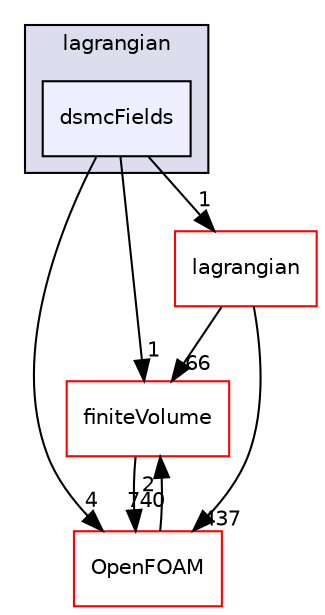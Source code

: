 digraph "src/functionObjects/lagrangian/dsmcFields" {
  bgcolor=transparent;
  compound=true
  node [ fontsize="10", fontname="Helvetica"];
  edge [ labelfontsize="10", labelfontname="Helvetica"];
  subgraph clusterdir_d9814129caaca576fbd52a4e4170397d {
    graph [ bgcolor="#ddddee", pencolor="black", label="lagrangian" fontname="Helvetica", fontsize="10", URL="dir_d9814129caaca576fbd52a4e4170397d.html"]
  dir_8d6b63998c34b9855ae55ad5ad2cc93f [shape=box, label="dsmcFields", style="filled", fillcolor="#eeeeff", pencolor="black", URL="dir_8d6b63998c34b9855ae55ad5ad2cc93f.html"];
  }
  dir_9bd15774b555cf7259a6fa18f99fe99b [shape=box label="finiteVolume" color="red" URL="dir_9bd15774b555cf7259a6fa18f99fe99b.html"];
  dir_c5473ff19b20e6ec4dfe5c310b3778a8 [shape=box label="OpenFOAM" color="red" URL="dir_c5473ff19b20e6ec4dfe5c310b3778a8.html"];
  dir_f8c25efc4b6f6a8502a42d5af7554d23 [shape=box label="lagrangian" color="red" URL="dir_f8c25efc4b6f6a8502a42d5af7554d23.html"];
  dir_9bd15774b555cf7259a6fa18f99fe99b->dir_c5473ff19b20e6ec4dfe5c310b3778a8 [headlabel="740", labeldistance=1.5 headhref="dir_000873_001927.html"];
  dir_8d6b63998c34b9855ae55ad5ad2cc93f->dir_9bd15774b555cf7259a6fa18f99fe99b [headlabel="1", labeldistance=1.5 headhref="dir_001289_000873.html"];
  dir_8d6b63998c34b9855ae55ad5ad2cc93f->dir_c5473ff19b20e6ec4dfe5c310b3778a8 [headlabel="4", labeldistance=1.5 headhref="dir_001289_001927.html"];
  dir_8d6b63998c34b9855ae55ad5ad2cc93f->dir_f8c25efc4b6f6a8502a42d5af7554d23 [headlabel="1", labeldistance=1.5 headhref="dir_001289_001395.html"];
  dir_c5473ff19b20e6ec4dfe5c310b3778a8->dir_9bd15774b555cf7259a6fa18f99fe99b [headlabel="2", labeldistance=1.5 headhref="dir_001927_000873.html"];
  dir_f8c25efc4b6f6a8502a42d5af7554d23->dir_9bd15774b555cf7259a6fa18f99fe99b [headlabel="66", labeldistance=1.5 headhref="dir_001395_000873.html"];
  dir_f8c25efc4b6f6a8502a42d5af7554d23->dir_c5473ff19b20e6ec4dfe5c310b3778a8 [headlabel="437", labeldistance=1.5 headhref="dir_001395_001927.html"];
}

